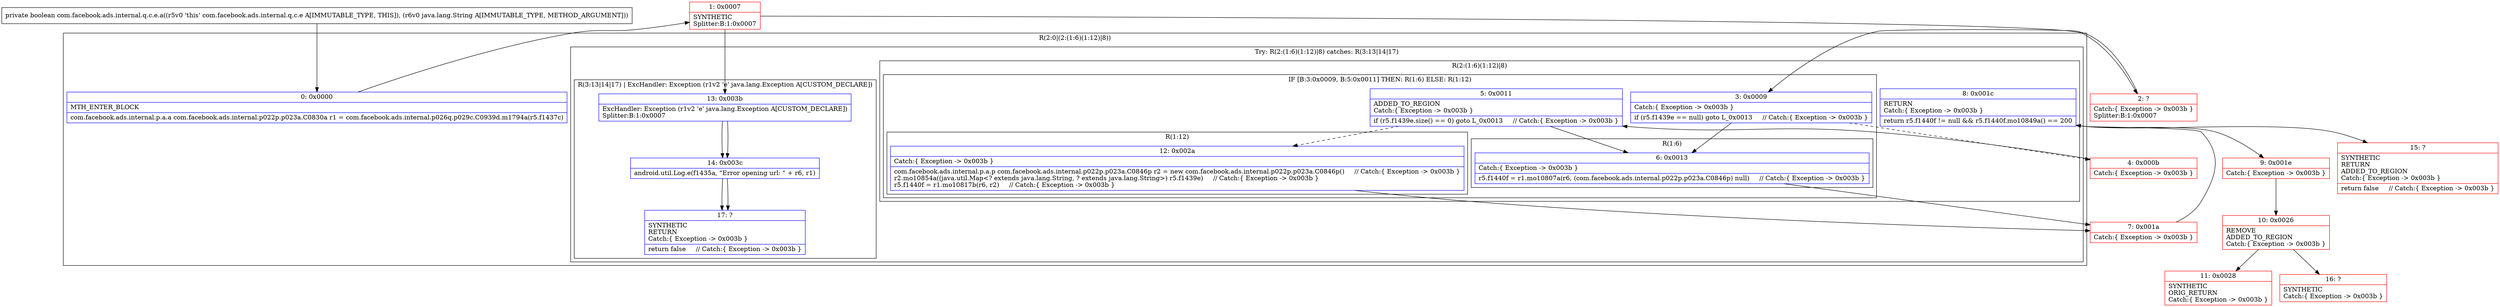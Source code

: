 digraph "CFG forcom.facebook.ads.internal.q.c.e.a(Ljava\/lang\/String;)Z" {
subgraph cluster_Region_686915564 {
label = "R(2:0|(2:(1:6)(1:12)|8))";
node [shape=record,color=blue];
Node_0 [shape=record,label="{0\:\ 0x0000|MTH_ENTER_BLOCK\l|com.facebook.ads.internal.p.a.a com.facebook.ads.internal.p022p.p023a.C0830a r1 = com.facebook.ads.internal.p026q.p029c.C0939d.m1794a(r5.f1437c)\l}"];
subgraph cluster_TryCatchRegion_1327024820 {
label = "Try: R(2:(1:6)(1:12)|8) catches: R(3:13|14|17)";
node [shape=record,color=blue];
subgraph cluster_Region_1798857402 {
label = "R(2:(1:6)(1:12)|8)";
node [shape=record,color=blue];
subgraph cluster_IfRegion_1091045534 {
label = "IF [B:3:0x0009, B:5:0x0011] THEN: R(1:6) ELSE: R(1:12)";
node [shape=record,color=blue];
Node_3 [shape=record,label="{3\:\ 0x0009|Catch:\{ Exception \-\> 0x003b \}\l|if (r5.f1439e == null) goto L_0x0013     \/\/ Catch:\{ Exception \-\> 0x003b \}\l}"];
Node_5 [shape=record,label="{5\:\ 0x0011|ADDED_TO_REGION\lCatch:\{ Exception \-\> 0x003b \}\l|if (r5.f1439e.size() == 0) goto L_0x0013     \/\/ Catch:\{ Exception \-\> 0x003b \}\l}"];
subgraph cluster_Region_116267370 {
label = "R(1:6)";
node [shape=record,color=blue];
Node_6 [shape=record,label="{6\:\ 0x0013|Catch:\{ Exception \-\> 0x003b \}\l|r5.f1440f = r1.mo10807a(r6, (com.facebook.ads.internal.p022p.p023a.C0846p) null)     \/\/ Catch:\{ Exception \-\> 0x003b \}\l}"];
}
subgraph cluster_Region_1945498369 {
label = "R(1:12)";
node [shape=record,color=blue];
Node_12 [shape=record,label="{12\:\ 0x002a|Catch:\{ Exception \-\> 0x003b \}\l|com.facebook.ads.internal.p.a.p com.facebook.ads.internal.p022p.p023a.C0846p r2 = new com.facebook.ads.internal.p022p.p023a.C0846p()     \/\/ Catch:\{ Exception \-\> 0x003b \}\lr2.mo10854a((java.util.Map\<? extends java.lang.String, ? extends java.lang.String\>) r5.f1439e)     \/\/ Catch:\{ Exception \-\> 0x003b \}\lr5.f1440f = r1.mo10817b(r6, r2)     \/\/ Catch:\{ Exception \-\> 0x003b \}\l}"];
}
}
Node_8 [shape=record,label="{8\:\ 0x001c|RETURN\lCatch:\{ Exception \-\> 0x003b \}\l|return r5.f1440f != null && r5.f1440f.mo10849a() == 200\l}"];
}
subgraph cluster_Region_1198723402 {
label = "R(3:13|14|17) | ExcHandler: Exception (r1v2 'e' java.lang.Exception A[CUSTOM_DECLARE])\l";
node [shape=record,color=blue];
Node_13 [shape=record,label="{13\:\ 0x003b|ExcHandler: Exception (r1v2 'e' java.lang.Exception A[CUSTOM_DECLARE])\lSplitter:B:1:0x0007\l}"];
Node_14 [shape=record,label="{14\:\ 0x003c|android.util.Log.e(f1435a, \"Error opening url: \" + r6, r1)\l}"];
Node_17 [shape=record,label="{17\:\ ?|SYNTHETIC\lRETURN\lCatch:\{ Exception \-\> 0x003b \}\l|return false     \/\/ Catch:\{ Exception \-\> 0x003b \}\l}"];
}
}
}
subgraph cluster_Region_1198723402 {
label = "R(3:13|14|17) | ExcHandler: Exception (r1v2 'e' java.lang.Exception A[CUSTOM_DECLARE])\l";
node [shape=record,color=blue];
Node_13 [shape=record,label="{13\:\ 0x003b|ExcHandler: Exception (r1v2 'e' java.lang.Exception A[CUSTOM_DECLARE])\lSplitter:B:1:0x0007\l}"];
Node_14 [shape=record,label="{14\:\ 0x003c|android.util.Log.e(f1435a, \"Error opening url: \" + r6, r1)\l}"];
Node_17 [shape=record,label="{17\:\ ?|SYNTHETIC\lRETURN\lCatch:\{ Exception \-\> 0x003b \}\l|return false     \/\/ Catch:\{ Exception \-\> 0x003b \}\l}"];
}
Node_1 [shape=record,color=red,label="{1\:\ 0x0007|SYNTHETIC\lSplitter:B:1:0x0007\l}"];
Node_2 [shape=record,color=red,label="{2\:\ ?|Catch:\{ Exception \-\> 0x003b \}\lSplitter:B:1:0x0007\l}"];
Node_4 [shape=record,color=red,label="{4\:\ 0x000b|Catch:\{ Exception \-\> 0x003b \}\l}"];
Node_7 [shape=record,color=red,label="{7\:\ 0x001a|Catch:\{ Exception \-\> 0x003b \}\l}"];
Node_9 [shape=record,color=red,label="{9\:\ 0x001e|Catch:\{ Exception \-\> 0x003b \}\l}"];
Node_10 [shape=record,color=red,label="{10\:\ 0x0026|REMOVE\lADDED_TO_REGION\lCatch:\{ Exception \-\> 0x003b \}\l}"];
Node_11 [shape=record,color=red,label="{11\:\ 0x0028|SYNTHETIC\lORIG_RETURN\lCatch:\{ Exception \-\> 0x003b \}\l}"];
Node_15 [shape=record,color=red,label="{15\:\ ?|SYNTHETIC\lRETURN\lADDED_TO_REGION\lCatch:\{ Exception \-\> 0x003b \}\l|return false     \/\/ Catch:\{ Exception \-\> 0x003b \}\l}"];
Node_16 [shape=record,color=red,label="{16\:\ ?|SYNTHETIC\lCatch:\{ Exception \-\> 0x003b \}\l}"];
MethodNode[shape=record,label="{private boolean com.facebook.ads.internal.q.c.e.a((r5v0 'this' com.facebook.ads.internal.q.c.e A[IMMUTABLE_TYPE, THIS]), (r6v0 java.lang.String A[IMMUTABLE_TYPE, METHOD_ARGUMENT])) }"];
MethodNode -> Node_0;
Node_0 -> Node_1;
Node_3 -> Node_4[style=dashed];
Node_3 -> Node_6;
Node_5 -> Node_6;
Node_5 -> Node_12[style=dashed];
Node_6 -> Node_7;
Node_12 -> Node_7;
Node_8 -> Node_9;
Node_8 -> Node_15;
Node_13 -> Node_14;
Node_14 -> Node_17;
Node_13 -> Node_14;
Node_14 -> Node_17;
Node_1 -> Node_2;
Node_1 -> Node_13;
Node_2 -> Node_3;
Node_4 -> Node_5;
Node_7 -> Node_8;
Node_9 -> Node_10;
Node_10 -> Node_11;
Node_10 -> Node_16;
}

